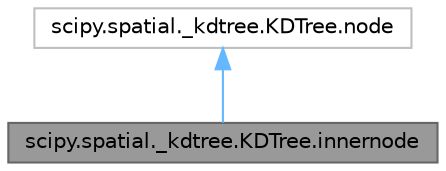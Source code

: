 digraph "scipy.spatial._kdtree.KDTree.innernode"
{
 // LATEX_PDF_SIZE
  bgcolor="transparent";
  edge [fontname=Helvetica,fontsize=10,labelfontname=Helvetica,labelfontsize=10];
  node [fontname=Helvetica,fontsize=10,shape=box,height=0.2,width=0.4];
  Node1 [id="Node000001",label="scipy.spatial._kdtree.KDTree.innernode",height=0.2,width=0.4,color="gray40", fillcolor="grey60", style="filled", fontcolor="black",tooltip=" "];
  Node2 -> Node1 [id="edge1_Node000001_Node000002",dir="back",color="steelblue1",style="solid",tooltip=" "];
  Node2 [id="Node000002",label="scipy.spatial._kdtree.KDTree.node",height=0.2,width=0.4,color="grey75", fillcolor="white", style="filled",URL="$d6/d16/classscipy_1_1spatial_1_1__kdtree_1_1KDTree_1_1node.html",tooltip=" "];
}
